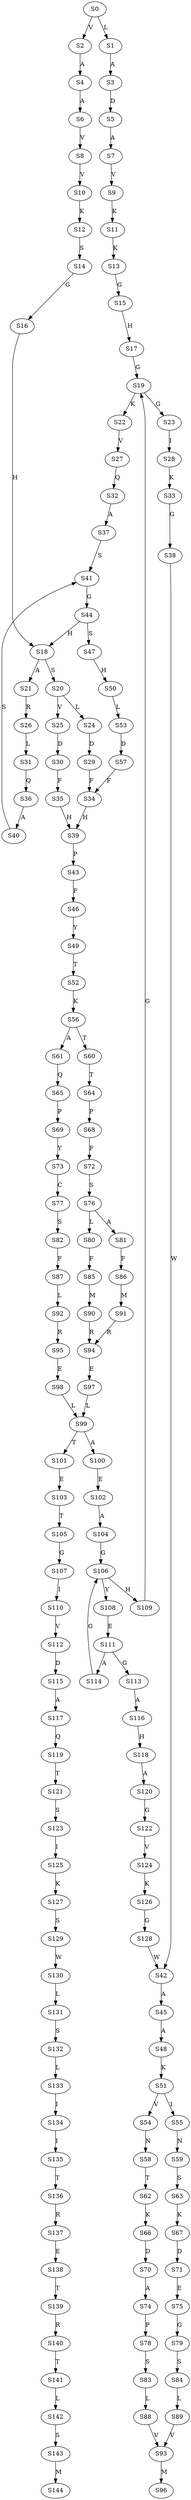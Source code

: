 strict digraph  {
	S0 -> S1 [ label = L ];
	S0 -> S2 [ label = V ];
	S1 -> S3 [ label = A ];
	S2 -> S4 [ label = A ];
	S3 -> S5 [ label = D ];
	S4 -> S6 [ label = A ];
	S5 -> S7 [ label = A ];
	S6 -> S8 [ label = V ];
	S7 -> S9 [ label = V ];
	S8 -> S10 [ label = V ];
	S9 -> S11 [ label = K ];
	S10 -> S12 [ label = K ];
	S11 -> S13 [ label = K ];
	S12 -> S14 [ label = S ];
	S13 -> S15 [ label = G ];
	S14 -> S16 [ label = G ];
	S15 -> S17 [ label = H ];
	S16 -> S18 [ label = H ];
	S17 -> S19 [ label = G ];
	S18 -> S20 [ label = S ];
	S18 -> S21 [ label = A ];
	S19 -> S22 [ label = K ];
	S19 -> S23 [ label = G ];
	S20 -> S24 [ label = L ];
	S20 -> S25 [ label = V ];
	S21 -> S26 [ label = R ];
	S22 -> S27 [ label = V ];
	S23 -> S28 [ label = I ];
	S24 -> S29 [ label = D ];
	S25 -> S30 [ label = D ];
	S26 -> S31 [ label = L ];
	S27 -> S32 [ label = Q ];
	S28 -> S33 [ label = K ];
	S29 -> S34 [ label = F ];
	S30 -> S35 [ label = F ];
	S31 -> S36 [ label = Q ];
	S32 -> S37 [ label = A ];
	S33 -> S38 [ label = G ];
	S34 -> S39 [ label = H ];
	S35 -> S39 [ label = H ];
	S36 -> S40 [ label = A ];
	S37 -> S41 [ label = S ];
	S38 -> S42 [ label = W ];
	S39 -> S43 [ label = P ];
	S40 -> S41 [ label = S ];
	S41 -> S44 [ label = G ];
	S42 -> S45 [ label = A ];
	S43 -> S46 [ label = F ];
	S44 -> S18 [ label = H ];
	S44 -> S47 [ label = S ];
	S45 -> S48 [ label = A ];
	S46 -> S49 [ label = Y ];
	S47 -> S50 [ label = H ];
	S48 -> S51 [ label = K ];
	S49 -> S52 [ label = T ];
	S50 -> S53 [ label = L ];
	S51 -> S54 [ label = V ];
	S51 -> S55 [ label = I ];
	S52 -> S56 [ label = K ];
	S53 -> S57 [ label = D ];
	S54 -> S58 [ label = N ];
	S55 -> S59 [ label = N ];
	S56 -> S60 [ label = T ];
	S56 -> S61 [ label = A ];
	S57 -> S34 [ label = F ];
	S58 -> S62 [ label = T ];
	S59 -> S63 [ label = S ];
	S60 -> S64 [ label = T ];
	S61 -> S65 [ label = Q ];
	S62 -> S66 [ label = K ];
	S63 -> S67 [ label = K ];
	S64 -> S68 [ label = P ];
	S65 -> S69 [ label = P ];
	S66 -> S70 [ label = D ];
	S67 -> S71 [ label = D ];
	S68 -> S72 [ label = F ];
	S69 -> S73 [ label = Y ];
	S70 -> S74 [ label = A ];
	S71 -> S75 [ label = E ];
	S72 -> S76 [ label = S ];
	S73 -> S77 [ label = C ];
	S74 -> S78 [ label = P ];
	S75 -> S79 [ label = G ];
	S76 -> S80 [ label = L ];
	S76 -> S81 [ label = A ];
	S77 -> S82 [ label = S ];
	S78 -> S83 [ label = S ];
	S79 -> S84 [ label = S ];
	S80 -> S85 [ label = F ];
	S81 -> S86 [ label = F ];
	S82 -> S87 [ label = F ];
	S83 -> S88 [ label = L ];
	S84 -> S89 [ label = L ];
	S85 -> S90 [ label = M ];
	S86 -> S91 [ label = M ];
	S87 -> S92 [ label = L ];
	S88 -> S93 [ label = V ];
	S89 -> S93 [ label = V ];
	S90 -> S94 [ label = R ];
	S91 -> S94 [ label = R ];
	S92 -> S95 [ label = R ];
	S93 -> S96 [ label = M ];
	S94 -> S97 [ label = E ];
	S95 -> S98 [ label = E ];
	S97 -> S99 [ label = L ];
	S98 -> S99 [ label = L ];
	S99 -> S100 [ label = A ];
	S99 -> S101 [ label = T ];
	S100 -> S102 [ label = E ];
	S101 -> S103 [ label = E ];
	S102 -> S104 [ label = A ];
	S103 -> S105 [ label = T ];
	S104 -> S106 [ label = G ];
	S105 -> S107 [ label = G ];
	S106 -> S108 [ label = Y ];
	S106 -> S109 [ label = H ];
	S107 -> S110 [ label = I ];
	S108 -> S111 [ label = E ];
	S109 -> S19 [ label = G ];
	S110 -> S112 [ label = V ];
	S111 -> S113 [ label = G ];
	S111 -> S114 [ label = A ];
	S112 -> S115 [ label = D ];
	S113 -> S116 [ label = A ];
	S114 -> S106 [ label = G ];
	S115 -> S117 [ label = A ];
	S116 -> S118 [ label = H ];
	S117 -> S119 [ label = Q ];
	S118 -> S120 [ label = A ];
	S119 -> S121 [ label = T ];
	S120 -> S122 [ label = G ];
	S121 -> S123 [ label = S ];
	S122 -> S124 [ label = V ];
	S123 -> S125 [ label = I ];
	S124 -> S126 [ label = K ];
	S125 -> S127 [ label = K ];
	S126 -> S128 [ label = G ];
	S127 -> S129 [ label = S ];
	S128 -> S42 [ label = W ];
	S129 -> S130 [ label = W ];
	S130 -> S131 [ label = L ];
	S131 -> S132 [ label = S ];
	S132 -> S133 [ label = L ];
	S133 -> S134 [ label = I ];
	S134 -> S135 [ label = I ];
	S135 -> S136 [ label = T ];
	S136 -> S137 [ label = R ];
	S137 -> S138 [ label = E ];
	S138 -> S139 [ label = T ];
	S139 -> S140 [ label = R ];
	S140 -> S141 [ label = T ];
	S141 -> S142 [ label = L ];
	S142 -> S143 [ label = S ];
	S143 -> S144 [ label = M ];
}
